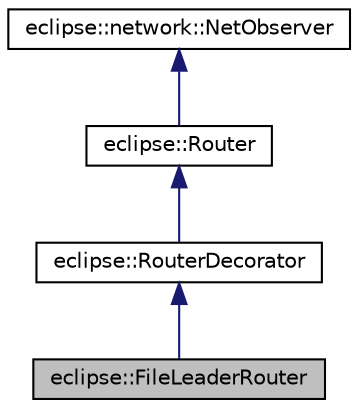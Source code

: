 digraph G
{
  edge [fontname="Helvetica",fontsize="10",labelfontname="Helvetica",labelfontsize="10"];
  node [fontname="Helvetica",fontsize="10",shape=record];
  Node1 [label="eclipse::FileLeaderRouter",height=0.2,width=0.4,color="black", fillcolor="grey75", style="filled" fontcolor="black"];
  Node2 -> Node1 [dir="back",color="midnightblue",fontsize="10",style="solid",fontname="Helvetica"];
  Node2 [label="eclipse::RouterDecorator",height=0.2,width=0.4,color="black", fillcolor="white", style="filled",URL="$classeclipse_1_1RouterDecorator.html"];
  Node3 -> Node2 [dir="back",color="midnightblue",fontsize="10",style="solid",fontname="Helvetica"];
  Node3 [label="eclipse::Router",height=0.2,width=0.4,color="black", fillcolor="white", style="filled",URL="$classeclipse_1_1Router.html"];
  Node4 -> Node3 [dir="back",color="midnightblue",fontsize="10",style="solid",fontname="Helvetica"];
  Node4 [label="eclipse::network::NetObserver",height=0.2,width=0.4,color="black", fillcolor="white", style="filled",URL="$structeclipse_1_1network_1_1NetObserver.html"];
}

